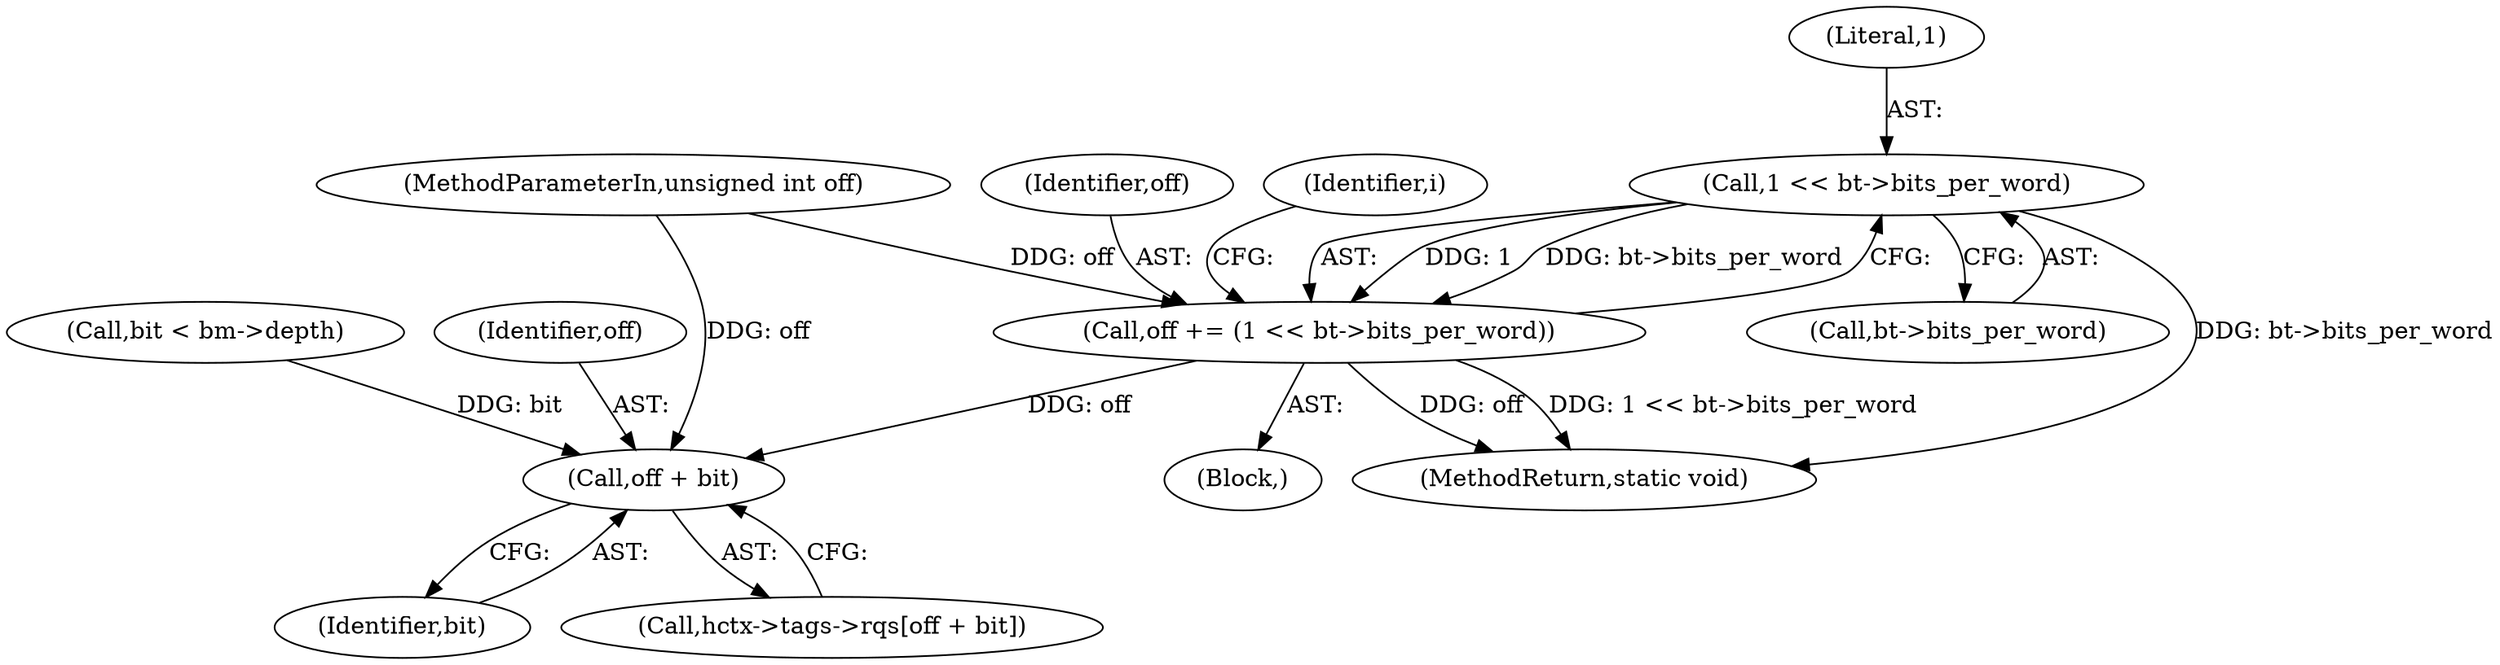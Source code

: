 digraph "0_linux_0048b4837affd153897ed1222283492070027aa9_1@pointer" {
"1000188" [label="(Call,1 << bt->bits_per_word)"];
"1000186" [label="(Call,off += (1 << bt->bits_per_word))"];
"1000170" [label="(Call,off + bit)"];
"1000186" [label="(Call,off += (1 << bt->bits_per_word))"];
"1000122" [label="(Block,)"];
"1000172" [label="(Identifier,bit)"];
"1000164" [label="(Call,hctx->tags->rqs[off + bit])"];
"1000187" [label="(Identifier,off)"];
"1000190" [label="(Call,bt->bits_per_word)"];
"1000121" [label="(Identifier,i)"];
"1000189" [label="(Literal,1)"];
"1000170" [label="(Call,off + bit)"];
"1000143" [label="(Call,bit < bm->depth)"];
"1000188" [label="(Call,1 << bt->bits_per_word)"];
"1000171" [label="(Identifier,off)"];
"1000103" [label="(MethodParameterIn,unsigned int off)"];
"1000193" [label="(MethodReturn,static void)"];
"1000188" -> "1000186"  [label="AST: "];
"1000188" -> "1000190"  [label="CFG: "];
"1000189" -> "1000188"  [label="AST: "];
"1000190" -> "1000188"  [label="AST: "];
"1000186" -> "1000188"  [label="CFG: "];
"1000188" -> "1000193"  [label="DDG: bt->bits_per_word"];
"1000188" -> "1000186"  [label="DDG: 1"];
"1000188" -> "1000186"  [label="DDG: bt->bits_per_word"];
"1000186" -> "1000122"  [label="AST: "];
"1000187" -> "1000186"  [label="AST: "];
"1000121" -> "1000186"  [label="CFG: "];
"1000186" -> "1000193"  [label="DDG: off"];
"1000186" -> "1000193"  [label="DDG: 1 << bt->bits_per_word"];
"1000186" -> "1000170"  [label="DDG: off"];
"1000103" -> "1000186"  [label="DDG: off"];
"1000170" -> "1000164"  [label="AST: "];
"1000170" -> "1000172"  [label="CFG: "];
"1000171" -> "1000170"  [label="AST: "];
"1000172" -> "1000170"  [label="AST: "];
"1000164" -> "1000170"  [label="CFG: "];
"1000103" -> "1000170"  [label="DDG: off"];
"1000143" -> "1000170"  [label="DDG: bit"];
}
